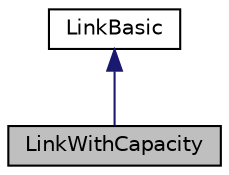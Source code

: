 digraph "LinkWithCapacity"
{
 // INTERACTIVE_SVG=YES
  bgcolor="transparent";
  edge [fontname="Helvetica",fontsize="10",labelfontname="Helvetica",labelfontsize="10"];
  node [fontname="Helvetica",fontsize="10",shape=record];
  Node0 [label="LinkWithCapacity",height=0.2,width=0.4,color="black", fillcolor="grey75", style="filled", fontcolor="black"];
  Node1 -> Node0 [dir="back",color="midnightblue",fontsize="10",style="solid",fontname="Helvetica"];
  Node1 [label="LinkBasic",height=0.2,width=0.4,color="black",URL="$dc/d5d/classumontreal_1_1ssj_1_1networks_1_1LinkBasic.html"];
}
